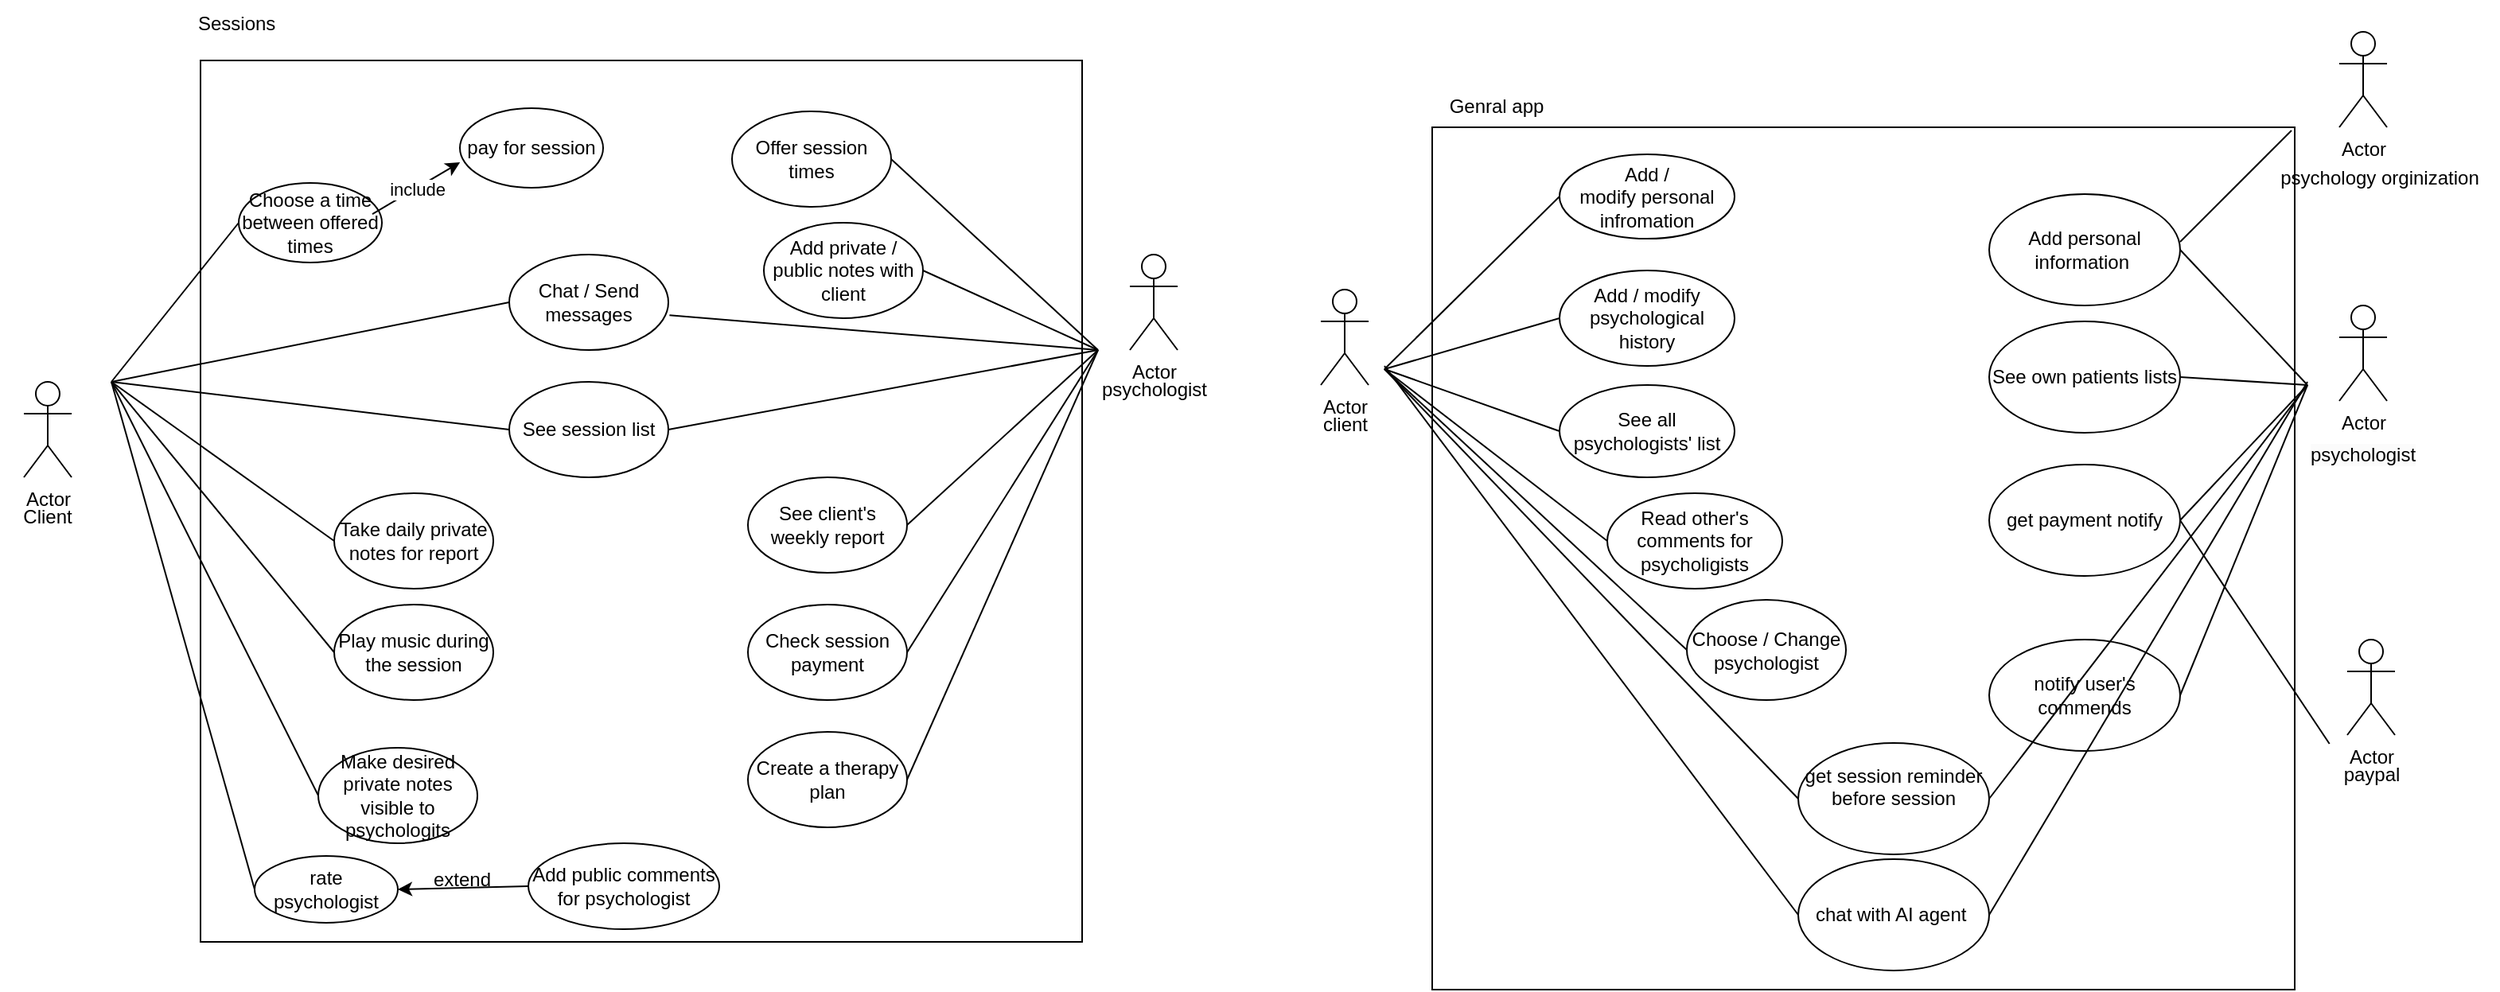 <mxfile version="24.8.8">
  <diagram name="Page-1" id="b5b7bab2-c9e2-2cf4-8b2a-24fd1a2a6d21">
    <mxGraphModel dx="1363" dy="3251" grid="1" gridSize="10" guides="1" tooltips="1" connect="1" arrows="1" fold="1" page="1" pageScale="1" pageWidth="827" pageHeight="1169" background="none" math="0" shadow="0">
      <root>
        <mxCell id="0" />
        <mxCell id="1" parent="0" />
        <mxCell id="3qdfxk0Ov2vLYJv6HYns-1" value="Actor" style="shape=umlActor;verticalLabelPosition=bottom;verticalAlign=top;html=1;outlineConnect=0;" vertex="1" parent="1">
          <mxGeometry x="35" y="-2050" width="30" height="60" as="geometry" />
        </mxCell>
        <mxCell id="3qdfxk0Ov2vLYJv6HYns-5" value="&lt;span style=&quot;color: rgba(0, 0, 0, 0); font-family: monospace; font-size: 0px; text-align: start; text-wrap-mode: nowrap;&quot;&gt;%3CmxGraphModel%3E%3Croot%3E%3CmxCell%20id%3D%220%22%2F%3E%3CmxCell%20id%3D%221%22%20parent%3D%220%22%2F%3E%3CmxCell%20id%3D%222%22%20value%3D%22%22%20style%3D%22ellipse%3BwhiteSpace%3Dwrap%3Bhtml%3D1%3BfillColor%3Dnone%3B%22%20vertex%3D%221%22%20parent%3D%221%22%3E%3CmxGeometry%20x%3D%22270%22%20y%3D%22-810%22%20width%3D%22100%22%20height%3D%2260%22%20as%3D%22geometry%22%2F%3E%3C%2FmxCell%3E%3C%2Froot%3E%3C%2FmxGraphModel%3E&lt;/span&gt;" style="whiteSpace=wrap;html=1;aspect=fixed;fillColor=none;" vertex="1" parent="1">
          <mxGeometry x="146" y="-2252" width="554" height="554" as="geometry" />
        </mxCell>
        <mxCell id="3qdfxk0Ov2vLYJv6HYns-9" value="Client" style="text;html=1;align=center;verticalAlign=middle;whiteSpace=wrap;rounded=0;" vertex="1" parent="1">
          <mxGeometry x="20" y="-1980" width="60" height="30" as="geometry" />
        </mxCell>
        <mxCell id="3qdfxk0Ov2vLYJv6HYns-10" value="Actor" style="shape=umlActor;verticalLabelPosition=bottom;verticalAlign=top;html=1;outlineConnect=0;" vertex="1" parent="1">
          <mxGeometry x="730" y="-2130" width="30" height="60" as="geometry" />
        </mxCell>
        <mxCell id="3qdfxk0Ov2vLYJv6HYns-12" value="psychologist" style="text;html=1;align=center;verticalAlign=middle;resizable=0;points=[];autosize=1;strokeColor=none;fillColor=none;" vertex="1" parent="1">
          <mxGeometry x="700" y="-2060" width="90" height="30" as="geometry" />
        </mxCell>
        <mxCell id="3qdfxk0Ov2vLYJv6HYns-14" value="Sessions&amp;nbsp;" style="text;html=1;align=center;verticalAlign=middle;resizable=0;points=[];autosize=1;strokeColor=none;fillColor=none;" vertex="1" parent="1">
          <mxGeometry x="130" y="-2290" width="80" height="30" as="geometry" />
        </mxCell>
        <mxCell id="3qdfxk0Ov2vLYJv6HYns-16" value="Choose a time between offered times" style="ellipse;whiteSpace=wrap;html=1;fillColor=none;" vertex="1" parent="1">
          <mxGeometry x="170" y="-2175" width="90" height="50" as="geometry" />
        </mxCell>
        <mxCell id="3qdfxk0Ov2vLYJv6HYns-18" value="See session list" style="ellipse;whiteSpace=wrap;html=1;fillColor=none;" vertex="1" parent="1">
          <mxGeometry x="340" y="-2050" width="100" height="60" as="geometry" />
        </mxCell>
        <mxCell id="3qdfxk0Ov2vLYJv6HYns-19" value="Play music during the session" style="ellipse;whiteSpace=wrap;html=1;fillColor=none;" vertex="1" parent="1">
          <mxGeometry x="230" y="-1910" width="100" height="60" as="geometry" />
        </mxCell>
        <mxCell id="3qdfxk0Ov2vLYJv6HYns-20" value="Take daily private notes for report" style="ellipse;whiteSpace=wrap;html=1;fillColor=none;" vertex="1" parent="1">
          <mxGeometry x="230" y="-1980" width="100" height="60" as="geometry" />
        </mxCell>
        <mxCell id="3qdfxk0Ov2vLYJv6HYns-21" value="Make desired private notes visible to psychologits" style="ellipse;whiteSpace=wrap;html=1;fillColor=none;" vertex="1" parent="1">
          <mxGeometry x="220" y="-1820" width="100" height="60" as="geometry" />
        </mxCell>
        <mxCell id="3qdfxk0Ov2vLYJv6HYns-22" value="Chat / Send messages" style="ellipse;whiteSpace=wrap;html=1;fillColor=none;" vertex="1" parent="1">
          <mxGeometry x="340" y="-2130" width="100" height="60" as="geometry" />
        </mxCell>
        <mxCell id="3qdfxk0Ov2vLYJv6HYns-24" value="Add private / public notes with client" style="ellipse;whiteSpace=wrap;html=1;fillColor=none;" vertex="1" parent="1">
          <mxGeometry x="500" y="-2150" width="100" height="60" as="geometry" />
        </mxCell>
        <mxCell id="3qdfxk0Ov2vLYJv6HYns-25" value="See client&#39;s weekly report" style="ellipse;whiteSpace=wrap;html=1;fillColor=none;" vertex="1" parent="1">
          <mxGeometry x="490" y="-1990" width="100" height="60" as="geometry" />
        </mxCell>
        <mxCell id="3qdfxk0Ov2vLYJv6HYns-26" value="Check session payment" style="ellipse;whiteSpace=wrap;html=1;fillColor=none;" vertex="1" parent="1">
          <mxGeometry x="490" y="-1910" width="100" height="60" as="geometry" />
        </mxCell>
        <mxCell id="3qdfxk0Ov2vLYJv6HYns-27" value="Create a therapy plan" style="ellipse;whiteSpace=wrap;html=1;fillColor=none;" vertex="1" parent="1">
          <mxGeometry x="490" y="-1830" width="100" height="60" as="geometry" />
        </mxCell>
        <mxCell id="3qdfxk0Ov2vLYJv6HYns-28" value="Offer session times" style="ellipse;whiteSpace=wrap;html=1;fillColor=none;" vertex="1" parent="1">
          <mxGeometry x="480" y="-2220" width="100" height="60" as="geometry" />
        </mxCell>
        <mxCell id="3qdfxk0Ov2vLYJv6HYns-29" value="" style="endArrow=none;html=1;rounded=0;entryX=0;entryY=0.5;entryDx=0;entryDy=0;" edge="1" parent="1" target="3qdfxk0Ov2vLYJv6HYns-16">
          <mxGeometry width="50" height="50" relative="1" as="geometry">
            <mxPoint x="90" y="-2050" as="sourcePoint" />
            <mxPoint x="420" y="-2000" as="targetPoint" />
          </mxGeometry>
        </mxCell>
        <mxCell id="3qdfxk0Ov2vLYJv6HYns-32" value="" style="endArrow=none;html=1;rounded=0;entryX=0;entryY=0.5;entryDx=0;entryDy=0;" edge="1" parent="1" target="3qdfxk0Ov2vLYJv6HYns-18">
          <mxGeometry width="50" height="50" relative="1" as="geometry">
            <mxPoint x="90" y="-2050" as="sourcePoint" />
            <mxPoint x="220" y="-2080" as="targetPoint" />
          </mxGeometry>
        </mxCell>
        <mxCell id="3qdfxk0Ov2vLYJv6HYns-33" value="" style="endArrow=none;html=1;rounded=0;entryX=0;entryY=0.5;entryDx=0;entryDy=0;" edge="1" parent="1" target="3qdfxk0Ov2vLYJv6HYns-19">
          <mxGeometry width="50" height="50" relative="1" as="geometry">
            <mxPoint x="90" y="-2050" as="sourcePoint" />
            <mxPoint x="220" y="-2010" as="targetPoint" />
          </mxGeometry>
        </mxCell>
        <mxCell id="3qdfxk0Ov2vLYJv6HYns-34" value="" style="endArrow=none;html=1;rounded=0;entryX=0;entryY=0.5;entryDx=0;entryDy=0;" edge="1" parent="1" target="3qdfxk0Ov2vLYJv6HYns-20">
          <mxGeometry width="50" height="50" relative="1" as="geometry">
            <mxPoint x="90" y="-2050" as="sourcePoint" />
            <mxPoint x="210" y="-1930" as="targetPoint" />
          </mxGeometry>
        </mxCell>
        <mxCell id="3qdfxk0Ov2vLYJv6HYns-35" value="" style="endArrow=none;html=1;rounded=0;entryX=0;entryY=0.5;entryDx=0;entryDy=0;" edge="1" parent="1" target="3qdfxk0Ov2vLYJv6HYns-21">
          <mxGeometry width="50" height="50" relative="1" as="geometry">
            <mxPoint x="90" y="-2050" as="sourcePoint" />
            <mxPoint x="210" y="-1800" as="targetPoint" />
          </mxGeometry>
        </mxCell>
        <mxCell id="3qdfxk0Ov2vLYJv6HYns-36" value="" style="endArrow=none;html=1;rounded=0;exitX=1;exitY=0.5;exitDx=0;exitDy=0;" edge="1" parent="1" source="3qdfxk0Ov2vLYJv6HYns-28">
          <mxGeometry width="50" height="50" relative="1" as="geometry">
            <mxPoint x="360" y="-1980" as="sourcePoint" />
            <mxPoint x="710" y="-2070" as="targetPoint" />
          </mxGeometry>
        </mxCell>
        <mxCell id="3qdfxk0Ov2vLYJv6HYns-38" value="" style="endArrow=none;html=1;rounded=0;exitX=1;exitY=0.5;exitDx=0;exitDy=0;" edge="1" parent="1" source="3qdfxk0Ov2vLYJv6HYns-24">
          <mxGeometry width="50" height="50" relative="1" as="geometry">
            <mxPoint x="590" y="-2100" as="sourcePoint" />
            <mxPoint x="710" y="-2070" as="targetPoint" />
          </mxGeometry>
        </mxCell>
        <mxCell id="3qdfxk0Ov2vLYJv6HYns-40" value="" style="endArrow=none;html=1;rounded=0;exitX=1;exitY=0.5;exitDx=0;exitDy=0;" edge="1" parent="1" source="3qdfxk0Ov2vLYJv6HYns-26">
          <mxGeometry width="50" height="50" relative="1" as="geometry">
            <mxPoint x="600" y="-1950" as="sourcePoint" />
            <mxPoint x="710" y="-2070" as="targetPoint" />
          </mxGeometry>
        </mxCell>
        <mxCell id="3qdfxk0Ov2vLYJv6HYns-41" value="" style="endArrow=none;html=1;rounded=0;exitX=1;exitY=0.5;exitDx=0;exitDy=0;" edge="1" parent="1">
          <mxGeometry width="50" height="50" relative="1" as="geometry">
            <mxPoint x="590" y="-1800" as="sourcePoint" />
            <mxPoint x="710" y="-2070" as="targetPoint" />
          </mxGeometry>
        </mxCell>
        <mxCell id="3qdfxk0Ov2vLYJv6HYns-42" value="" style="endArrow=none;html=1;rounded=0;exitX=1.007;exitY=0.636;exitDx=0;exitDy=0;exitPerimeter=0;" edge="1" parent="1" source="3qdfxk0Ov2vLYJv6HYns-22">
          <mxGeometry width="50" height="50" relative="1" as="geometry">
            <mxPoint x="360" y="-1980" as="sourcePoint" />
            <mxPoint x="710" y="-2070" as="targetPoint" />
          </mxGeometry>
        </mxCell>
        <mxCell id="3qdfxk0Ov2vLYJv6HYns-43" value="" style="endArrow=none;html=1;rounded=0;exitX=0;exitY=0.5;exitDx=0;exitDy=0;" edge="1" parent="1" source="3qdfxk0Ov2vLYJv6HYns-22">
          <mxGeometry width="50" height="50" relative="1" as="geometry">
            <mxPoint x="450" y="-2090" as="sourcePoint" />
            <mxPoint x="90" y="-2050" as="targetPoint" />
          </mxGeometry>
        </mxCell>
        <mxCell id="3qdfxk0Ov2vLYJv6HYns-44" value="" style="endArrow=none;html=1;rounded=0;exitX=1;exitY=0.5;exitDx=0;exitDy=0;" edge="1" parent="1" source="3qdfxk0Ov2vLYJv6HYns-18">
          <mxGeometry width="50" height="50" relative="1" as="geometry">
            <mxPoint x="450" y="-2090" as="sourcePoint" />
            <mxPoint x="710" y="-2070" as="targetPoint" />
          </mxGeometry>
        </mxCell>
        <mxCell id="3qdfxk0Ov2vLYJv6HYns-49" value="&lt;span style=&quot;color: rgba(0, 0, 0, 0); font-family: monospace; font-size: 0px; text-align: start; text-wrap-mode: nowrap;&quot;&gt;%3CmxGraphModel%3E%3Croot%3E%3CmxCell%20id%3D%220%22%2F%3E%3CmxCell%20id%3D%221%22%20parent%3D%220%22%2F%3E%3CmxCell%20id%3D%222%22%20value%3D%22Add%20personal%20information%26amp%3Bnbsp%3B%22%20style%3D%22ellipse%3BwhiteSpace%3Dwrap%3Bhtml%3D1%3BfillColor%3Dnone%3B%22%20vertex%3D%221%22%20parent%3D%221%22%3E%3CmxGeometry%20x%3D%221360%22%20y%3D%22-1080%22%20width%3D%22120%22%20height%3D%2270%22%20as%3D%22geometry%22%2F%3E%3C%2FmxCell%3E%3C%2Froot%3E%3C%2FmxGraphModel%3E&lt;/span&gt;" style="whiteSpace=wrap;html=1;aspect=fixed;fillColor=none;" vertex="1" parent="1">
          <mxGeometry x="920" y="-2210" width="542" height="542" as="geometry" />
        </mxCell>
        <mxCell id="3qdfxk0Ov2vLYJv6HYns-50" value="Actor" style="shape=umlActor;verticalLabelPosition=bottom;verticalAlign=top;html=1;outlineConnect=0;" vertex="1" parent="1">
          <mxGeometry x="850" y="-2108" width="30" height="60" as="geometry" />
        </mxCell>
        <mxCell id="3qdfxk0Ov2vLYJv6HYns-52" value="client" style="text;html=1;align=center;verticalAlign=middle;resizable=0;points=[];autosize=1;strokeColor=none;fillColor=none;" vertex="1" parent="1">
          <mxGeometry x="840" y="-2038" width="50" height="30" as="geometry" />
        </mxCell>
        <mxCell id="3qdfxk0Ov2vLYJv6HYns-53" value="Actor" style="shape=umlActor;verticalLabelPosition=bottom;verticalAlign=top;html=1;outlineConnect=0;" vertex="1" parent="1">
          <mxGeometry x="1490" y="-2098" width="30" height="60" as="geometry" />
        </mxCell>
        <mxCell id="3qdfxk0Ov2vLYJv6HYns-54" value="&lt;span style=&quot;color: rgb(0, 0, 0); font-family: Helvetica; font-size: 12px; font-style: normal; font-variant-ligatures: normal; font-variant-caps: normal; font-weight: 400; letter-spacing: normal; orphans: 2; text-align: center; text-indent: 0px; text-transform: none; widows: 2; word-spacing: 0px; -webkit-text-stroke-width: 0px; white-space: nowrap; background-color: rgb(251, 251, 251); text-decoration-thickness: initial; text-decoration-style: initial; text-decoration-color: initial; display: inline !important; float: none;&quot;&gt;psychologist&lt;/span&gt;" style="text;whiteSpace=wrap;html=1;" vertex="1" parent="1">
          <mxGeometry x="1470" y="-2018" width="80" height="40" as="geometry" />
        </mxCell>
        <mxCell id="3qdfxk0Ov2vLYJv6HYns-55" value="Genral app" style="text;html=1;align=center;verticalAlign=middle;resizable=0;points=[];autosize=1;strokeColor=none;fillColor=none;" vertex="1" parent="1">
          <mxGeometry x="920" y="-2238" width="80" height="30" as="geometry" />
        </mxCell>
        <mxCell id="3qdfxk0Ov2vLYJv6HYns-56" value="Add / modify&amp;nbsp;personal infromation" style="ellipse;whiteSpace=wrap;html=1;fillColor=none;" vertex="1" parent="1">
          <mxGeometry x="1000" y="-2193" width="110" height="53" as="geometry" />
        </mxCell>
        <mxCell id="3qdfxk0Ov2vLYJv6HYns-57" value="Add / modify psychological history" style="ellipse;whiteSpace=wrap;html=1;fillColor=none;" vertex="1" parent="1">
          <mxGeometry x="1000" y="-2120" width="110" height="60" as="geometry" />
        </mxCell>
        <mxCell id="3qdfxk0Ov2vLYJv6HYns-59" value="See all&lt;div&gt;&amp;nbsp;psychologists&#39; list&amp;nbsp;&lt;/div&gt;" style="ellipse;whiteSpace=wrap;html=1;fillColor=none;" vertex="1" parent="1">
          <mxGeometry x="1000" y="-2048" width="110" height="58" as="geometry" />
        </mxCell>
        <mxCell id="3qdfxk0Ov2vLYJv6HYns-60" value="Read other&#39;s comments for psycholigists" style="ellipse;whiteSpace=wrap;html=1;fillColor=none;" vertex="1" parent="1">
          <mxGeometry x="1030" y="-1980" width="110" height="60" as="geometry" />
        </mxCell>
        <mxCell id="3qdfxk0Ov2vLYJv6HYns-61" value="Add public comments for psychologist" style="ellipse;whiteSpace=wrap;html=1;fillColor=none;" vertex="1" parent="1">
          <mxGeometry x="352" y="-1760" width="120" height="54" as="geometry" />
        </mxCell>
        <mxCell id="3qdfxk0Ov2vLYJv6HYns-62" value="" style="endArrow=none;html=1;rounded=0;entryX=0;entryY=0.5;entryDx=0;entryDy=0;" edge="1" parent="1" target="3qdfxk0Ov2vLYJv6HYns-75">
          <mxGeometry width="50" height="50" relative="1" as="geometry">
            <mxPoint x="90" y="-2050" as="sourcePoint" />
            <mxPoint x="120" y="-1650" as="targetPoint" />
          </mxGeometry>
        </mxCell>
        <mxCell id="3qdfxk0Ov2vLYJv6HYns-63" value="Add personal information&amp;nbsp;" style="ellipse;whiteSpace=wrap;html=1;fillColor=none;" vertex="1" parent="1">
          <mxGeometry x="1270" y="-2168" width="120" height="70" as="geometry" />
        </mxCell>
        <mxCell id="3qdfxk0Ov2vLYJv6HYns-64" value="See own patients lists" style="ellipse;whiteSpace=wrap;html=1;fillColor=none;" vertex="1" parent="1">
          <mxGeometry x="1270" y="-2088" width="120" height="70" as="geometry" />
        </mxCell>
        <mxCell id="3qdfxk0Ov2vLYJv6HYns-65" value="get payment notify" style="ellipse;whiteSpace=wrap;html=1;fillColor=none;" vertex="1" parent="1">
          <mxGeometry x="1270" y="-1998" width="120" height="70" as="geometry" />
        </mxCell>
        <mxCell id="3qdfxk0Ov2vLYJv6HYns-66" value="notify user&#39;s commends" style="ellipse;whiteSpace=wrap;html=1;fillColor=none;" vertex="1" parent="1">
          <mxGeometry x="1270" y="-1888" width="120" height="70" as="geometry" />
        </mxCell>
        <mxCell id="3qdfxk0Ov2vLYJv6HYns-67" value="" style="endArrow=none;html=1;rounded=0;entryX=0;entryY=0.5;entryDx=0;entryDy=0;" edge="1" parent="1" target="3qdfxk0Ov2vLYJv6HYns-56">
          <mxGeometry width="50" height="50" relative="1" as="geometry">
            <mxPoint x="890" y="-2058" as="sourcePoint" />
            <mxPoint x="1200" y="-1998" as="targetPoint" />
          </mxGeometry>
        </mxCell>
        <mxCell id="3qdfxk0Ov2vLYJv6HYns-68" value="" style="endArrow=none;html=1;rounded=0;entryX=0;entryY=0.5;entryDx=0;entryDy=0;" edge="1" parent="1" target="3qdfxk0Ov2vLYJv6HYns-57">
          <mxGeometry width="50" height="50" relative="1" as="geometry">
            <mxPoint x="890" y="-2058" as="sourcePoint" />
            <mxPoint x="1000" y="-2133" as="targetPoint" />
          </mxGeometry>
        </mxCell>
        <mxCell id="3qdfxk0Ov2vLYJv6HYns-69" value="" style="endArrow=none;html=1;rounded=0;entryX=0;entryY=0.5;entryDx=0;entryDy=0;" edge="1" parent="1" target="3qdfxk0Ov2vLYJv6HYns-59">
          <mxGeometry width="50" height="50" relative="1" as="geometry">
            <mxPoint x="890" y="-2058" as="sourcePoint" />
            <mxPoint x="1000" y="-2043" as="targetPoint" />
          </mxGeometry>
        </mxCell>
        <mxCell id="3qdfxk0Ov2vLYJv6HYns-70" value="" style="endArrow=none;html=1;rounded=0;entryX=0;entryY=0.5;entryDx=0;entryDy=0;" edge="1" parent="1" target="3qdfxk0Ov2vLYJv6HYns-60">
          <mxGeometry width="50" height="50" relative="1" as="geometry">
            <mxPoint x="890" y="-2058" as="sourcePoint" />
            <mxPoint x="990" y="-1940.5" as="targetPoint" />
          </mxGeometry>
        </mxCell>
        <mxCell id="3qdfxk0Ov2vLYJv6HYns-71" value="" style="endArrow=none;html=1;rounded=0;exitX=1;exitY=0.5;exitDx=0;exitDy=0;" edge="1" parent="1" source="3qdfxk0Ov2vLYJv6HYns-63">
          <mxGeometry width="50" height="50" relative="1" as="geometry">
            <mxPoint x="1150" y="-1898" as="sourcePoint" />
            <mxPoint x="1470" y="-2048" as="targetPoint" />
          </mxGeometry>
        </mxCell>
        <mxCell id="3qdfxk0Ov2vLYJv6HYns-72" value="" style="endArrow=none;html=1;rounded=0;exitX=1;exitY=0.5;exitDx=0;exitDy=0;" edge="1" parent="1" source="3qdfxk0Ov2vLYJv6HYns-64">
          <mxGeometry width="50" height="50" relative="1" as="geometry">
            <mxPoint x="1400" y="-2123" as="sourcePoint" />
            <mxPoint x="1470" y="-2048" as="targetPoint" />
          </mxGeometry>
        </mxCell>
        <mxCell id="3qdfxk0Ov2vLYJv6HYns-73" value="" style="endArrow=none;html=1;rounded=0;exitX=1;exitY=0.5;exitDx=0;exitDy=0;" edge="1" parent="1" source="3qdfxk0Ov2vLYJv6HYns-65">
          <mxGeometry width="50" height="50" relative="1" as="geometry">
            <mxPoint x="1400" y="-2043" as="sourcePoint" />
            <mxPoint x="1470" y="-2048" as="targetPoint" />
          </mxGeometry>
        </mxCell>
        <mxCell id="3qdfxk0Ov2vLYJv6HYns-74" value="" style="endArrow=none;html=1;rounded=0;exitX=1;exitY=0.5;exitDx=0;exitDy=0;" edge="1" parent="1" source="3qdfxk0Ov2vLYJv6HYns-66">
          <mxGeometry width="50" height="50" relative="1" as="geometry">
            <mxPoint x="1410" y="-1953" as="sourcePoint" />
            <mxPoint x="1470" y="-2048" as="targetPoint" />
          </mxGeometry>
        </mxCell>
        <mxCell id="3qdfxk0Ov2vLYJv6HYns-75" value="rate psychologist" style="ellipse;whiteSpace=wrap;html=1;fillColor=none;" vertex="1" parent="1">
          <mxGeometry x="180" y="-1752" width="90" height="42" as="geometry" />
        </mxCell>
        <mxCell id="3qdfxk0Ov2vLYJv6HYns-77" value="extend" style="text;html=1;align=center;verticalAlign=middle;resizable=0;points=[];autosize=1;strokeColor=none;fillColor=none;" vertex="1" parent="1">
          <mxGeometry x="280" y="-1752" width="60" height="30" as="geometry" />
        </mxCell>
        <mxCell id="3qdfxk0Ov2vLYJv6HYns-79" value="" style="endArrow=classic;html=1;rounded=0;exitX=0;exitY=0.5;exitDx=0;exitDy=0;entryX=1;entryY=0.5;entryDx=0;entryDy=0;" edge="1" parent="1" source="3qdfxk0Ov2vLYJv6HYns-61" target="3qdfxk0Ov2vLYJv6HYns-75">
          <mxGeometry width="50" height="50" relative="1" as="geometry">
            <mxPoint x="430" y="-1870" as="sourcePoint" />
            <mxPoint x="480" y="-1920" as="targetPoint" />
          </mxGeometry>
        </mxCell>
        <mxCell id="3qdfxk0Ov2vLYJv6HYns-81" value="" style="endArrow=none;html=1;rounded=0;entryX=1;entryY=0.5;entryDx=0;entryDy=0;" edge="1" parent="1" target="3qdfxk0Ov2vLYJv6HYns-25">
          <mxGeometry width="50" height="50" relative="1" as="geometry">
            <mxPoint x="710" y="-2070" as="sourcePoint" />
            <mxPoint x="480" y="-1920" as="targetPoint" />
          </mxGeometry>
        </mxCell>
        <object label="Actor" id="3qdfxk0Ov2vLYJv6HYns-82">
          <mxCell style="shape=umlActor;verticalLabelPosition=bottom;verticalAlign=top;html=1;outlineConnect=0;" vertex="1" parent="1">
            <mxGeometry x="1490" y="-2270" width="30" height="60" as="geometry" />
          </mxCell>
        </object>
        <mxCell id="3qdfxk0Ov2vLYJv6HYns-83" value="psychology orginization" style="text;html=1;align=center;verticalAlign=middle;resizable=0;points=[];autosize=1;strokeColor=none;fillColor=none;" vertex="1" parent="1">
          <mxGeometry x="1440" y="-2193" width="150" height="30" as="geometry" />
        </mxCell>
        <mxCell id="3qdfxk0Ov2vLYJv6HYns-84" value="" style="endArrow=none;html=1;rounded=0;" edge="1" parent="1">
          <mxGeometry width="50" height="50" relative="1" as="geometry">
            <mxPoint x="1390" y="-2138" as="sourcePoint" />
            <mxPoint x="1460" y="-2208" as="targetPoint" />
          </mxGeometry>
        </mxCell>
        <mxCell id="3qdfxk0Ov2vLYJv6HYns-88" value="Actor" style="shape=umlActor;verticalLabelPosition=bottom;verticalAlign=top;html=1;outlineConnect=0;" vertex="1" parent="1">
          <mxGeometry x="1495" y="-1888" width="30" height="60" as="geometry" />
        </mxCell>
        <mxCell id="3qdfxk0Ov2vLYJv6HYns-89" value="paypal" style="text;html=1;align=center;verticalAlign=middle;resizable=0;points=[];autosize=1;strokeColor=none;fillColor=none;" vertex="1" parent="1">
          <mxGeometry x="1480" y="-1818" width="60" height="30" as="geometry" />
        </mxCell>
        <mxCell id="3qdfxk0Ov2vLYJv6HYns-90" value="" style="endArrow=none;html=1;rounded=0;entryX=0.064;entryY=-0.151;entryDx=0;entryDy=0;entryPerimeter=0;exitX=1;exitY=0.5;exitDx=0;exitDy=0;" edge="1" parent="1" source="3qdfxk0Ov2vLYJv6HYns-65" target="3qdfxk0Ov2vLYJv6HYns-89">
          <mxGeometry width="50" height="50" relative="1" as="geometry">
            <mxPoint x="1180" y="-1848" as="sourcePoint" />
            <mxPoint x="1230" y="-1898" as="targetPoint" />
          </mxGeometry>
        </mxCell>
        <mxCell id="3qdfxk0Ov2vLYJv6HYns-92" value="pay for session" style="ellipse;whiteSpace=wrap;html=1;fillColor=none;" vertex="1" parent="1">
          <mxGeometry x="309" y="-2222" width="90" height="50" as="geometry" />
        </mxCell>
        <mxCell id="3qdfxk0Ov2vLYJv6HYns-93" value="" style="endArrow=classic;html=1;rounded=0;entryX=0.001;entryY=0.681;entryDx=0;entryDy=0;entryPerimeter=0;" edge="1" parent="1" target="3qdfxk0Ov2vLYJv6HYns-92">
          <mxGeometry relative="1" as="geometry">
            <mxPoint x="254" y="-2155.48" as="sourcePoint" />
            <mxPoint x="354" y="-2155.48" as="targetPoint" />
          </mxGeometry>
        </mxCell>
        <mxCell id="3qdfxk0Ov2vLYJv6HYns-97" value="include" style="edgeLabel;html=1;align=center;verticalAlign=middle;resizable=0;points=[];" vertex="1" connectable="0" parent="3qdfxk0Ov2vLYJv6HYns-93">
          <mxGeometry x="0.008" y="-1" relative="1" as="geometry">
            <mxPoint as="offset" />
          </mxGeometry>
        </mxCell>
        <mxCell id="3qdfxk0Ov2vLYJv6HYns-98" value="Choose / Change psychologist" style="ellipse;whiteSpace=wrap;html=1;fillColor=none;" vertex="1" parent="1">
          <mxGeometry x="1080" y="-1913" width="100" height="63" as="geometry" />
        </mxCell>
        <mxCell id="3qdfxk0Ov2vLYJv6HYns-99" value="" style="endArrow=none;html=1;rounded=0;entryX=0;entryY=0.5;entryDx=0;entryDy=0;" edge="1" parent="1" target="3qdfxk0Ov2vLYJv6HYns-98">
          <mxGeometry width="50" height="50" relative="1" as="geometry">
            <mxPoint x="890" y="-2058" as="sourcePoint" />
            <mxPoint x="1140" y="-1998" as="targetPoint" />
          </mxGeometry>
        </mxCell>
        <mxCell id="3qdfxk0Ov2vLYJv6HYns-100" value="get session reminder before session&lt;div&gt;&amp;nbsp;&lt;/div&gt;" style="ellipse;whiteSpace=wrap;html=1;fillColor=none;" vertex="1" parent="1">
          <mxGeometry x="1150" y="-1823" width="120" height="70" as="geometry" />
        </mxCell>
        <mxCell id="3qdfxk0Ov2vLYJv6HYns-102" value="" style="endArrow=none;html=1;rounded=0;entryX=0;entryY=0.5;entryDx=0;entryDy=0;" edge="1" parent="1" target="3qdfxk0Ov2vLYJv6HYns-100">
          <mxGeometry width="50" height="50" relative="1" as="geometry">
            <mxPoint x="890" y="-2058" as="sourcePoint" />
            <mxPoint x="1200" y="-1958" as="targetPoint" />
          </mxGeometry>
        </mxCell>
        <mxCell id="3qdfxk0Ov2vLYJv6HYns-103" value="" style="endArrow=none;html=1;rounded=0;exitX=1;exitY=0.5;exitDx=0;exitDy=0;" edge="1" parent="1" source="3qdfxk0Ov2vLYJv6HYns-100">
          <mxGeometry width="50" height="50" relative="1" as="geometry">
            <mxPoint x="1150" y="-1908" as="sourcePoint" />
            <mxPoint x="1470" y="-2048" as="targetPoint" />
          </mxGeometry>
        </mxCell>
        <mxCell id="3qdfxk0Ov2vLYJv6HYns-106" value="&lt;div&gt;chat with AI agent&amp;nbsp;&lt;/div&gt;" style="ellipse;whiteSpace=wrap;html=1;fillColor=none;" vertex="1" parent="1">
          <mxGeometry x="1150" y="-1750" width="120" height="70" as="geometry" />
        </mxCell>
        <mxCell id="3qdfxk0Ov2vLYJv6HYns-107" value="" style="endArrow=none;html=1;rounded=0;entryX=0;entryY=0.5;entryDx=0;entryDy=0;" edge="1" parent="1" target="3qdfxk0Ov2vLYJv6HYns-106">
          <mxGeometry width="50" height="50" relative="1" as="geometry">
            <mxPoint x="890" y="-2060" as="sourcePoint" />
            <mxPoint x="1090" y="-1785" as="targetPoint" />
          </mxGeometry>
        </mxCell>
        <mxCell id="3qdfxk0Ov2vLYJv6HYns-108" value="" style="endArrow=none;html=1;rounded=0;exitX=1;exitY=0.5;exitDx=0;exitDy=0;" edge="1" parent="1" source="3qdfxk0Ov2vLYJv6HYns-106">
          <mxGeometry width="50" height="50" relative="1" as="geometry">
            <mxPoint x="1250" y="-1795" as="sourcePoint" />
            <mxPoint x="1470" y="-2050" as="targetPoint" />
          </mxGeometry>
        </mxCell>
      </root>
    </mxGraphModel>
  </diagram>
</mxfile>
